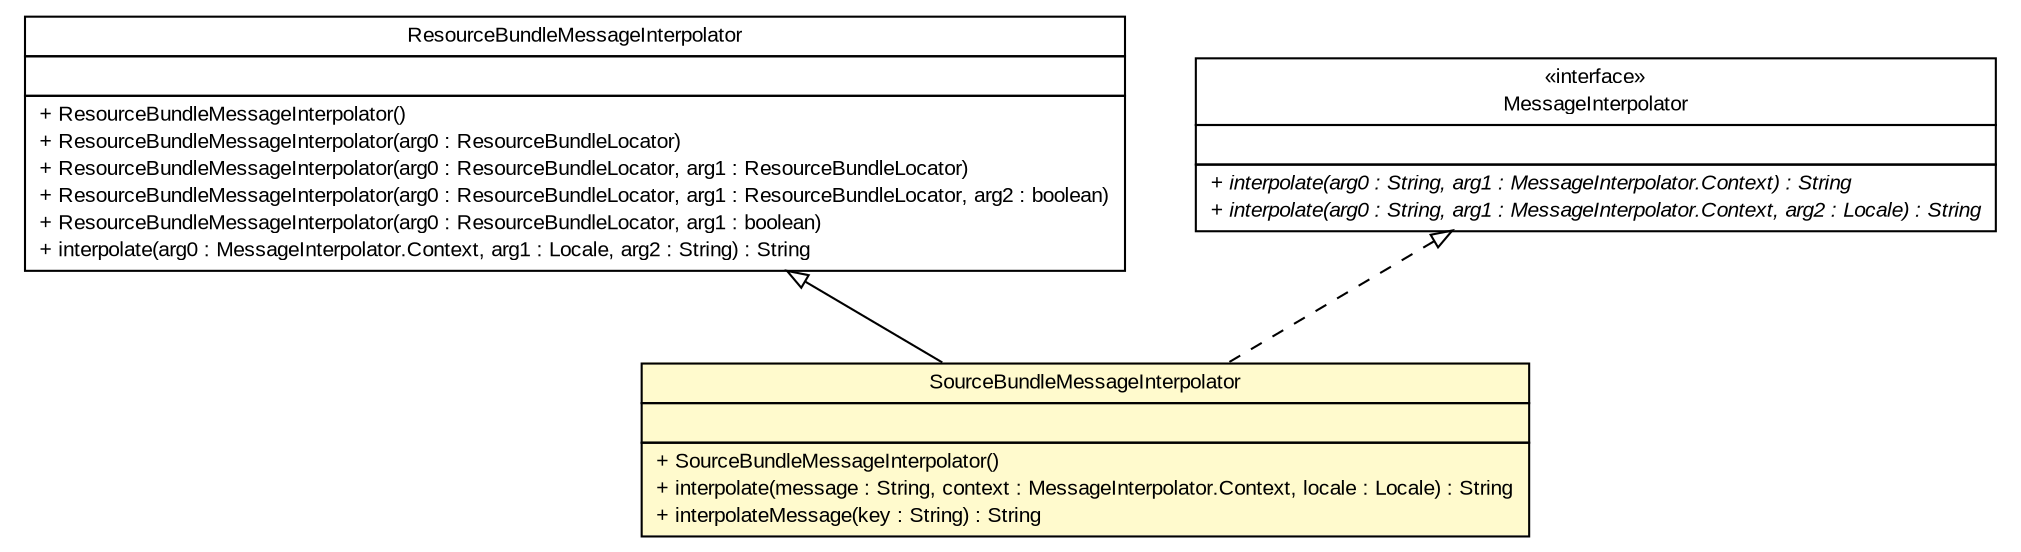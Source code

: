 #!/usr/local/bin/dot
#
# Class diagram 
# Generated by UMLGraph version R5_6 (http://www.umlgraph.org/)
#

digraph G {
	edge [fontname="arial",fontsize=10,labelfontname="arial",labelfontsize=10];
	node [fontname="arial",fontsize=10,shape=plaintext];
	nodesep=0.25;
	ranksep=0.5;
	// br.gov.to.sefaz.util.message.SourceBundleMessageInterpolator
	c76769 [label=<<table title="br.gov.to.sefaz.util.message.SourceBundleMessageInterpolator" border="0" cellborder="1" cellspacing="0" cellpadding="2" port="p" bgcolor="lemonChiffon" href="./SourceBundleMessageInterpolator.html">
		<tr><td><table border="0" cellspacing="0" cellpadding="1">
<tr><td align="center" balign="center"> SourceBundleMessageInterpolator </td></tr>
		</table></td></tr>
		<tr><td><table border="0" cellspacing="0" cellpadding="1">
<tr><td align="left" balign="left">  </td></tr>
		</table></td></tr>
		<tr><td><table border="0" cellspacing="0" cellpadding="1">
<tr><td align="left" balign="left"> + SourceBundleMessageInterpolator() </td></tr>
<tr><td align="left" balign="left"> + interpolate(message : String, context : MessageInterpolator.Context, locale : Locale) : String </td></tr>
<tr><td align="left" balign="left"> + interpolateMessage(key : String) : String </td></tr>
		</table></td></tr>
		</table>>, URL="./SourceBundleMessageInterpolator.html", fontname="arial", fontcolor="black", fontsize=10.0];
	//br.gov.to.sefaz.util.message.SourceBundleMessageInterpolator extends org.hibernate.validator.messageinterpolation.ResourceBundleMessageInterpolator
	c77045:p -> c76769:p [dir=back,arrowtail=empty];
	//br.gov.to.sefaz.util.message.SourceBundleMessageInterpolator implements javax.validation.MessageInterpolator
	c77046:p -> c76769:p [dir=back,arrowtail=empty,style=dashed];
	// javax.validation.MessageInterpolator
	c77046 [label=<<table title="javax.validation.MessageInterpolator" border="0" cellborder="1" cellspacing="0" cellpadding="2" port="p" href="http://java.sun.com/j2se/1.4.2/docs/api/javax/validation/MessageInterpolator.html">
		<tr><td><table border="0" cellspacing="0" cellpadding="1">
<tr><td align="center" balign="center"> &#171;interface&#187; </td></tr>
<tr><td align="center" balign="center"> MessageInterpolator </td></tr>
		</table></td></tr>
		<tr><td><table border="0" cellspacing="0" cellpadding="1">
<tr><td align="left" balign="left">  </td></tr>
		</table></td></tr>
		<tr><td><table border="0" cellspacing="0" cellpadding="1">
<tr><td align="left" balign="left"><font face="arial italic" point-size="10.0"> + interpolate(arg0 : String, arg1 : MessageInterpolator.Context) : String </font></td></tr>
<tr><td align="left" balign="left"><font face="arial italic" point-size="10.0"> + interpolate(arg0 : String, arg1 : MessageInterpolator.Context, arg2 : Locale) : String </font></td></tr>
		</table></td></tr>
		</table>>, URL="http://java.sun.com/j2se/1.4.2/docs/api/javax/validation/MessageInterpolator.html", fontname="arial", fontcolor="black", fontsize=10.0];
	// org.hibernate.validator.messageinterpolation.ResourceBundleMessageInterpolator
	c77045 [label=<<table title="org.hibernate.validator.messageinterpolation.ResourceBundleMessageInterpolator" border="0" cellborder="1" cellspacing="0" cellpadding="2" port="p" href="http://java.sun.com/j2se/1.4.2/docs/api/org/hibernate/validator/messageinterpolation/ResourceBundleMessageInterpolator.html">
		<tr><td><table border="0" cellspacing="0" cellpadding="1">
<tr><td align="center" balign="center"> ResourceBundleMessageInterpolator </td></tr>
		</table></td></tr>
		<tr><td><table border="0" cellspacing="0" cellpadding="1">
<tr><td align="left" balign="left">  </td></tr>
		</table></td></tr>
		<tr><td><table border="0" cellspacing="0" cellpadding="1">
<tr><td align="left" balign="left"> + ResourceBundleMessageInterpolator() </td></tr>
<tr><td align="left" balign="left"> + ResourceBundleMessageInterpolator(arg0 : ResourceBundleLocator) </td></tr>
<tr><td align="left" balign="left"> + ResourceBundleMessageInterpolator(arg0 : ResourceBundleLocator, arg1 : ResourceBundleLocator) </td></tr>
<tr><td align="left" balign="left"> + ResourceBundleMessageInterpolator(arg0 : ResourceBundleLocator, arg1 : ResourceBundleLocator, arg2 : boolean) </td></tr>
<tr><td align="left" balign="left"> + ResourceBundleMessageInterpolator(arg0 : ResourceBundleLocator, arg1 : boolean) </td></tr>
<tr><td align="left" balign="left"> + interpolate(arg0 : MessageInterpolator.Context, arg1 : Locale, arg2 : String) : String </td></tr>
		</table></td></tr>
		</table>>, URL="http://java.sun.com/j2se/1.4.2/docs/api/org/hibernate/validator/messageinterpolation/ResourceBundleMessageInterpolator.html", fontname="arial", fontcolor="black", fontsize=10.0];
}

